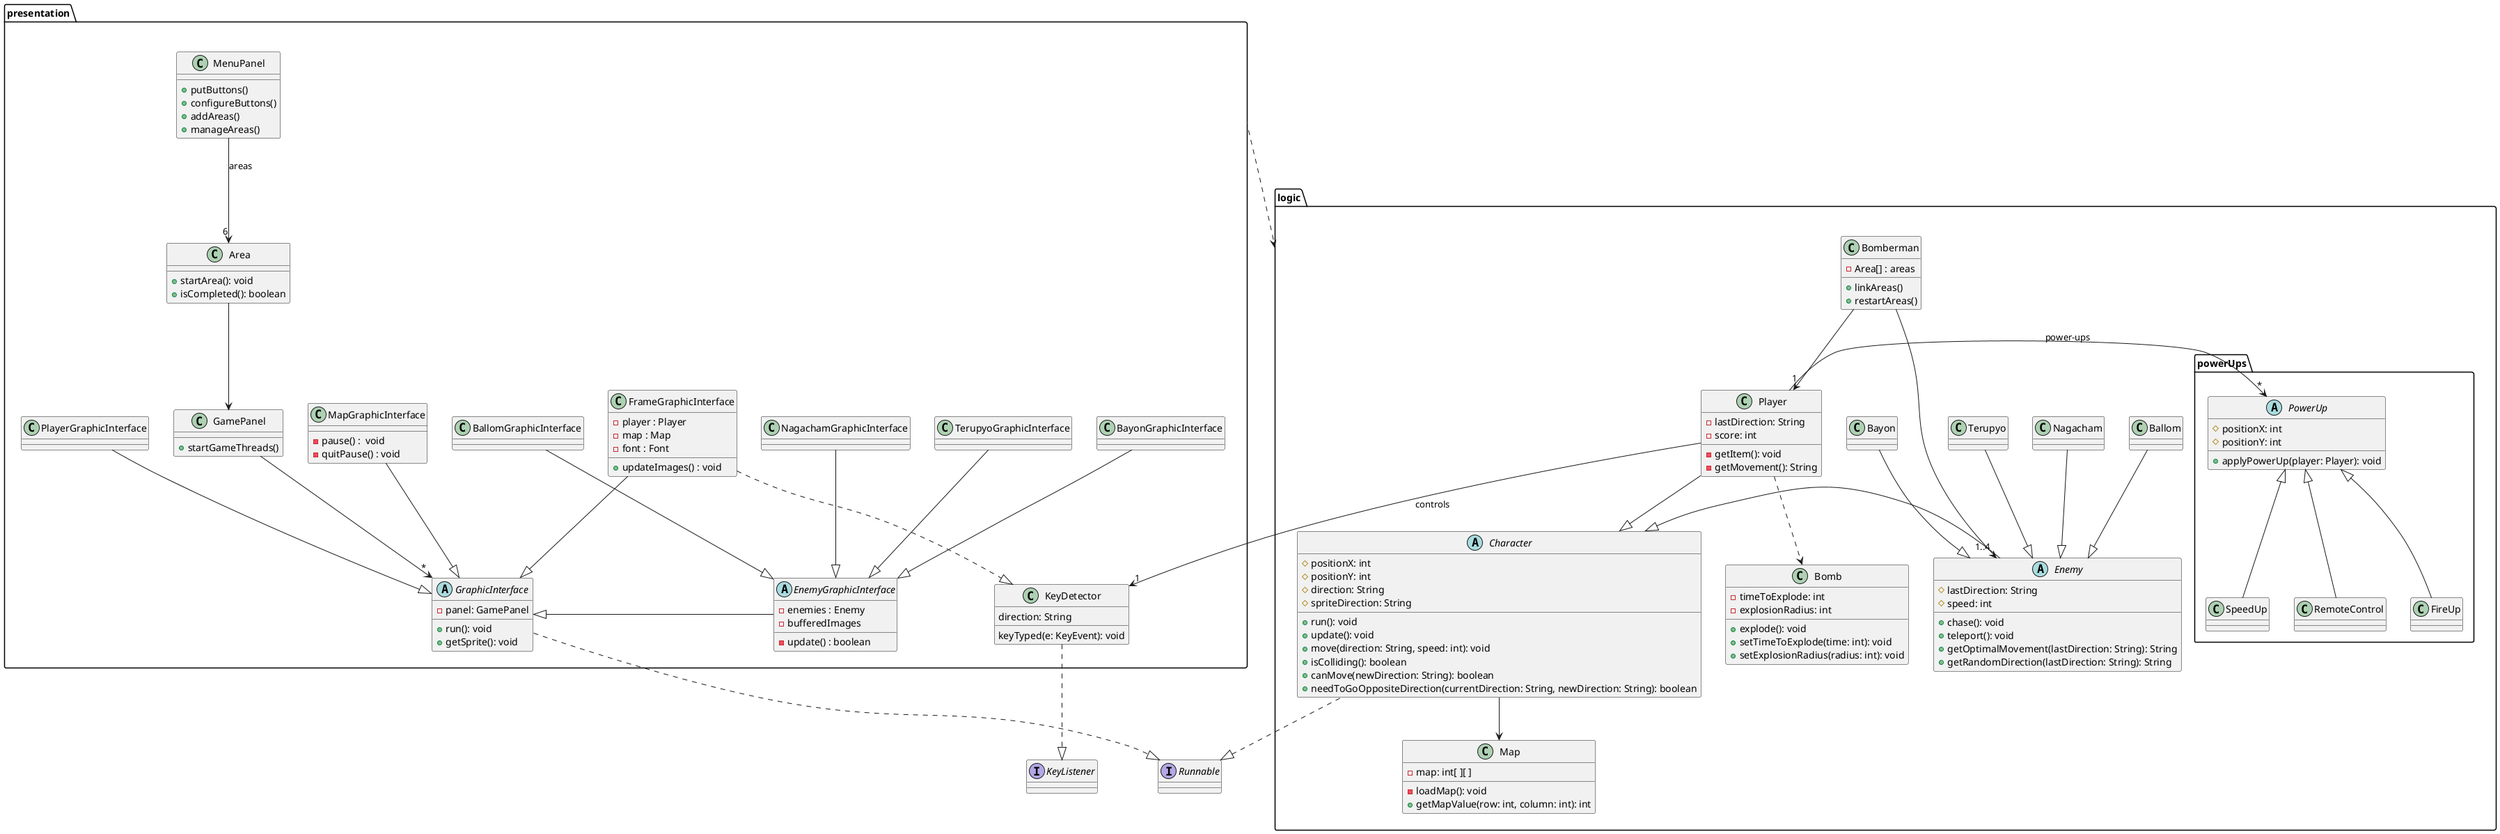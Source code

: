 @startuml

package logic {

    class Bomberman {
    - Area[] : areas
    + linkAreas()
    + restartAreas()
    }


    abstract class Character {
        # positionX: int
        # positionY: int
        # direction: String
        # spriteDirection: String
        + run(): void
        + update(): void
        + move(direction: String, speed: int): void
        + isColliding(): boolean
        + canMove(newDirection: String): boolean
        + needToGoOppositeDirection(currentDirection: String, newDirection: String): boolean
    }

    abstract class Enemy {
        # lastDirection: String
        # speed: int
        + chase(): void
        + teleport(): void
        + getOptimalMovement(lastDirection: String): String
        + getRandomDirection(lastDirection: String): String
    }

    class Player {
        - lastDirection: String
        - score: int
        - getItem(): void
        - getMovement(): String
    }

    class Bomb {
        - timeToExplode: int
        - explosionRadius: int
        + explode(): void
        + setTimeToExplode(time: int): void
        + setExplosionRadius(radius: int): void
    }


    class Bayon {
    }

    class Ballom {
    }

    class Nagacham {
    }

    class Terupyo {
    }

    class Map {
        - map: int[ ][ ]
        - loadMap(): void
        + getMapValue(row: int, column: int): int
    }


}
interface Runnable {
     }
interface KeyListener {
    }
package presentation {
    abstract class GraphicInterface {
        - panel: GamePanel
        + run(): void
        + getSprite(): void
    }

    abstract class EnemyGraphicInterface {
    - enemies : Enemy
    - bufferedImages
    - update() : boolean
    }

    class BallomGraphicInterface {
    }

    class TerupyoGraphicInterface {
    }

    class KeyDetector {
            direction: String
            keyTyped(e: KeyEvent): void
    }

    class BayonGraphicInterface {
    }

    class NagachamGraphicInterface {
    }

    class PlayerGraphicInterface {
    }

    class FrameGraphicInterface {
    - player : Player
    - map : Map
    - font : Font
    + updateImages() : void
    }

    class MapGraphicInterface {
    - pause() :  void
    - quitPause() : void
    }

    class MenuPanel {
    + putButtons()
    + configureButtons()
    + addAreas()
    + manageAreas()

    }

    class Area {
        + startArea(): void
        + isCompleted(): boolean
    }

    class GamePanel {
        + startGameThreads()
    }
}

package logic.powerUps {

    abstract class PowerUp {
        # positionX: int
        # positionY: int
        + applyPowerUp(player: Player): void
    }

    class FireUp {
    }

    class SpeedUp {
    }

    class RemoteControl {
    }
}

GraphicInterface ..|> Runnable
EnemyGraphicInterface -l-|> GraphicInterface
FrameGraphicInterface --|> GraphicInterface
FrameGraphicInterface ..|> KeyDetector
BallomGraphicInterface --|> EnemyGraphicInterface
BayonGraphicInterface --|> EnemyGraphicInterface
TerupyoGraphicInterface --|> EnemyGraphicInterface
NagachamGraphicInterface --|> EnemyGraphicInterface
PlayerGraphicInterface --|> GraphicInterface
MapGraphicInterface --|> GraphicInterface

presentation ..> logic
GamePanel --> "*" GraphicInterface

MenuPanel --> "6" Area: areas
Area --> GamePanel
KeyDetector ..|> KeyListener

Ballom --|> Enemy
Bayon --|> Enemy
Terupyo --|> Enemy
Nagacham --|> Enemy


Bomberman --> "1" Player
Bomberman --> "1..4" Enemy
Character --> Map
Character .u.|> Runnable
Player --|> Character
Enemy -l-|> Character
Player --> "1" KeyDetector: controls
Player -l-> "*" PowerUp: power-ups
PowerUp <|-- FireUp
PowerUp <|-- SpeedUp
PowerUp <|-- RemoteControl
Player ..> Bomb

@enduml